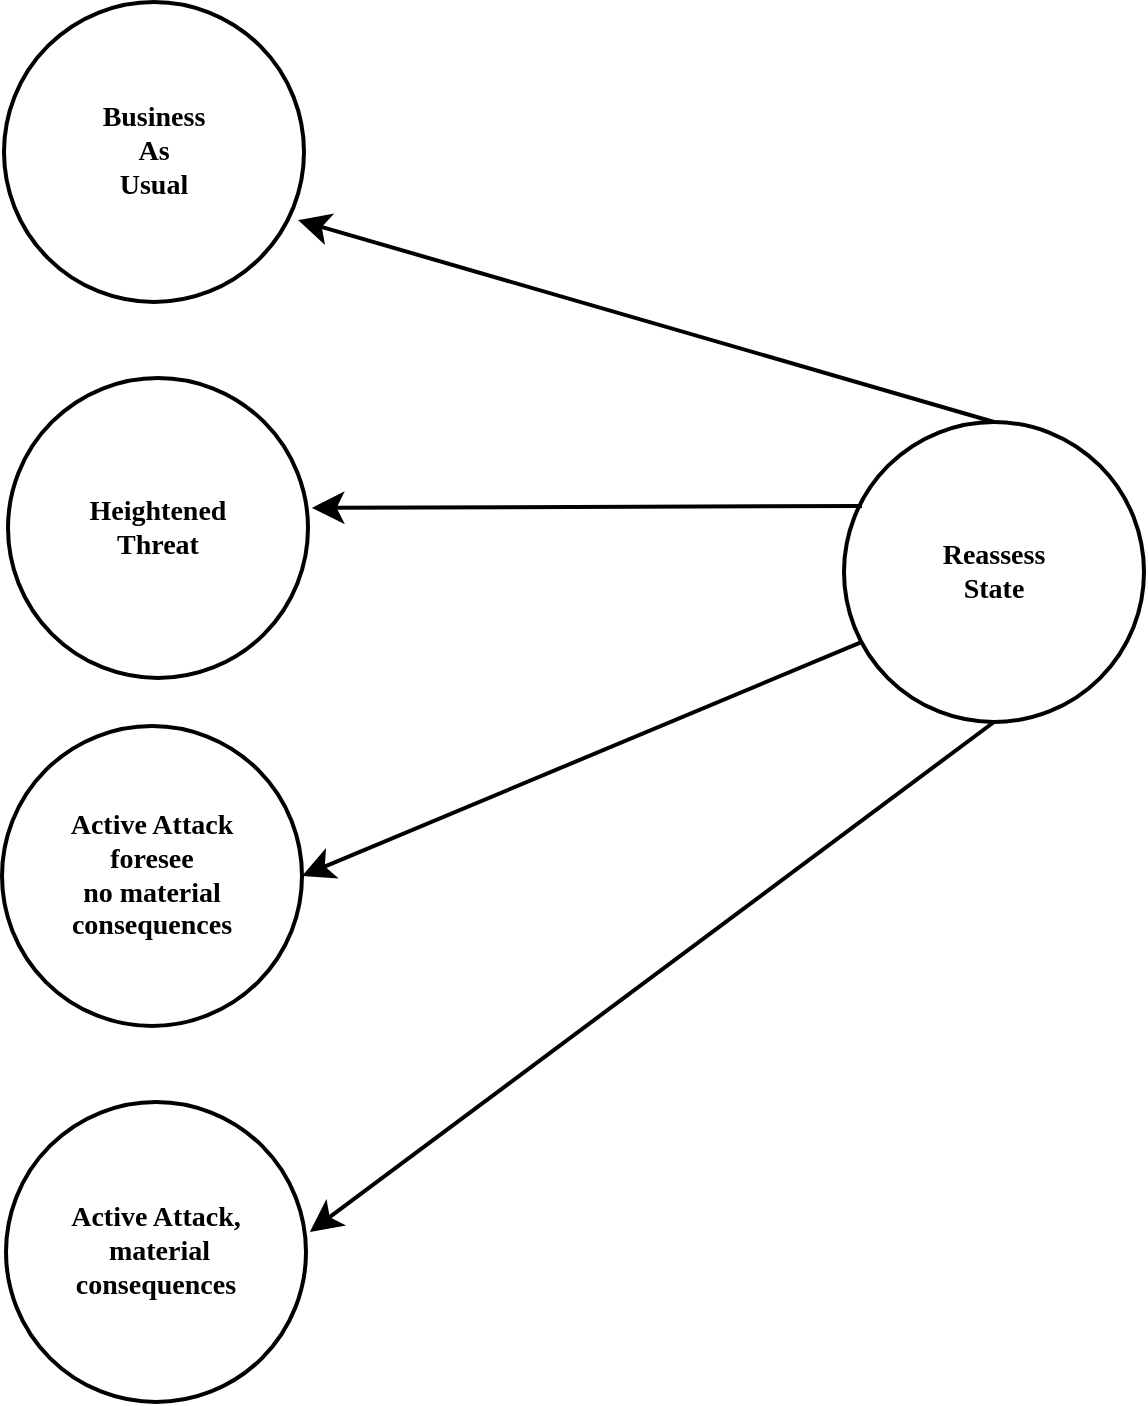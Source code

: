 <mxfile version="17.2.4" type="device"><diagram name="Page-1" id="8ce9d11a-91a2-4d17-14d8-a56ed91bf033"><mxGraphModel dx="1018" dy="741" grid="1" gridSize="10" guides="1" tooltips="1" connect="1" arrows="1" fold="1" page="1" pageScale="1" pageWidth="1100" pageHeight="850" background="none" math="0" shadow="0"><root><mxCell id="0"/><mxCell id="1" parent="0"/><mxCell id="17ea667e15c223fc-25" value="Reassess&lt;br style=&quot;font-size: 14px;&quot;&gt;State" style="ellipse;whiteSpace=wrap;html=1;rounded=1;shadow=0;labelBackgroundColor=none;strokeWidth=2;fontFamily=Verdana;fontSize=14;align=center;fontStyle=1" parent="1" vertex="1"><mxGeometry x="510" y="240" width="150" height="150" as="geometry"/></mxCell><mxCell id="8Ers36kgYRVnpNQnh7Yl-1" value="Business&lt;br style=&quot;font-size: 14px;&quot;&gt;As&lt;br style=&quot;font-size: 14px;&quot;&gt;Usual" style="ellipse;whiteSpace=wrap;html=1;rounded=1;shadow=0;labelBackgroundColor=none;strokeWidth=2;fontFamily=Verdana;fontSize=14;align=center;fontStyle=1" vertex="1" parent="1"><mxGeometry x="90" y="30" width="150" height="150" as="geometry"/></mxCell><mxCell id="8Ers36kgYRVnpNQnh7Yl-2" value="Heightened&lt;br style=&quot;font-size: 14px;&quot;&gt;Threat" style="ellipse;whiteSpace=wrap;html=1;rounded=1;shadow=0;labelBackgroundColor=none;strokeWidth=2;fontFamily=Verdana;fontSize=14;align=center;fontStyle=1" vertex="1" parent="1"><mxGeometry x="92" y="218" width="150" height="150" as="geometry"/></mxCell><mxCell id="8Ers36kgYRVnpNQnh7Yl-3" value="Active Attack&lt;br style=&quot;font-size: 14px;&quot;&gt;foresee&lt;br style=&quot;font-size: 14px;&quot;&gt;no material consequences" style="ellipse;whiteSpace=wrap;html=1;rounded=1;shadow=0;labelBackgroundColor=none;strokeWidth=2;fontFamily=Verdana;fontSize=14;align=center;fontStyle=1" vertex="1" parent="1"><mxGeometry x="89" y="392" width="150" height="150" as="geometry"/></mxCell><mxCell id="8Ers36kgYRVnpNQnh7Yl-4" value="Active Attack,&lt;br style=&quot;font-size: 14px;&quot;&gt;&amp;nbsp;material &lt;br style=&quot;font-size: 14px;&quot;&gt;consequences" style="ellipse;whiteSpace=wrap;html=1;rounded=1;shadow=0;labelBackgroundColor=none;strokeWidth=2;fontFamily=Verdana;fontSize=14;align=center;fontStyle=1" vertex="1" parent="1"><mxGeometry x="91" y="580" width="150" height="150" as="geometry"/></mxCell><mxCell id="8Ers36kgYRVnpNQnh7Yl-6" value="" style="endArrow=classic;html=1;rounded=0;exitX=0.5;exitY=0;exitDx=0;exitDy=0;entryX=0.98;entryY=0.727;entryDx=0;entryDy=0;entryPerimeter=0;endSize=10;startSize=10;strokeWidth=2;" edge="1" parent="1" source="17ea667e15c223fc-25" target="8Ers36kgYRVnpNQnh7Yl-1"><mxGeometry width="50" height="50" relative="1" as="geometry"><mxPoint x="430" y="410" as="sourcePoint"/><mxPoint x="310" y="150" as="targetPoint"/></mxGeometry></mxCell><mxCell id="8Ers36kgYRVnpNQnh7Yl-7" value="" style="endArrow=classic;html=1;rounded=0;exitX=0.5;exitY=1;exitDx=0;exitDy=0;endSize=10;startSize=10;strokeWidth=2;entryX=1.013;entryY=0.433;entryDx=0;entryDy=0;entryPerimeter=0;" edge="1" parent="1" source="17ea667e15c223fc-25" target="8Ers36kgYRVnpNQnh7Yl-4"><mxGeometry width="50" height="50" relative="1" as="geometry"><mxPoint x="541.967" y="271.967" as="sourcePoint"/><mxPoint x="270" y="480" as="targetPoint"/></mxGeometry></mxCell><mxCell id="8Ers36kgYRVnpNQnh7Yl-8" value="" style="endArrow=classic;html=1;rounded=0;exitX=0.06;exitY=0.28;exitDx=0;exitDy=0;entryX=1.013;entryY=0.433;entryDx=0;entryDy=0;entryPerimeter=0;endSize=10;startSize=10;strokeWidth=2;exitPerimeter=0;" edge="1" parent="1" source="17ea667e15c223fc-25" target="8Ers36kgYRVnpNQnh7Yl-2"><mxGeometry width="50" height="50" relative="1" as="geometry"><mxPoint x="595" y="250" as="sourcePoint"/><mxPoint x="247" y="149.05" as="targetPoint"/></mxGeometry></mxCell><mxCell id="8Ers36kgYRVnpNQnh7Yl-9" value="" style="endArrow=classic;html=1;rounded=0;exitX=0.06;exitY=0.733;exitDx=0;exitDy=0;entryX=1;entryY=0.5;entryDx=0;entryDy=0;endSize=10;startSize=10;strokeWidth=2;exitPerimeter=0;" edge="1" parent="1" source="17ea667e15c223fc-25" target="8Ers36kgYRVnpNQnh7Yl-3"><mxGeometry width="50" height="50" relative="1" as="geometry"><mxPoint x="529" y="292" as="sourcePoint"/><mxPoint x="253.95" y="292.95" as="targetPoint"/></mxGeometry></mxCell></root></mxGraphModel></diagram></mxfile>